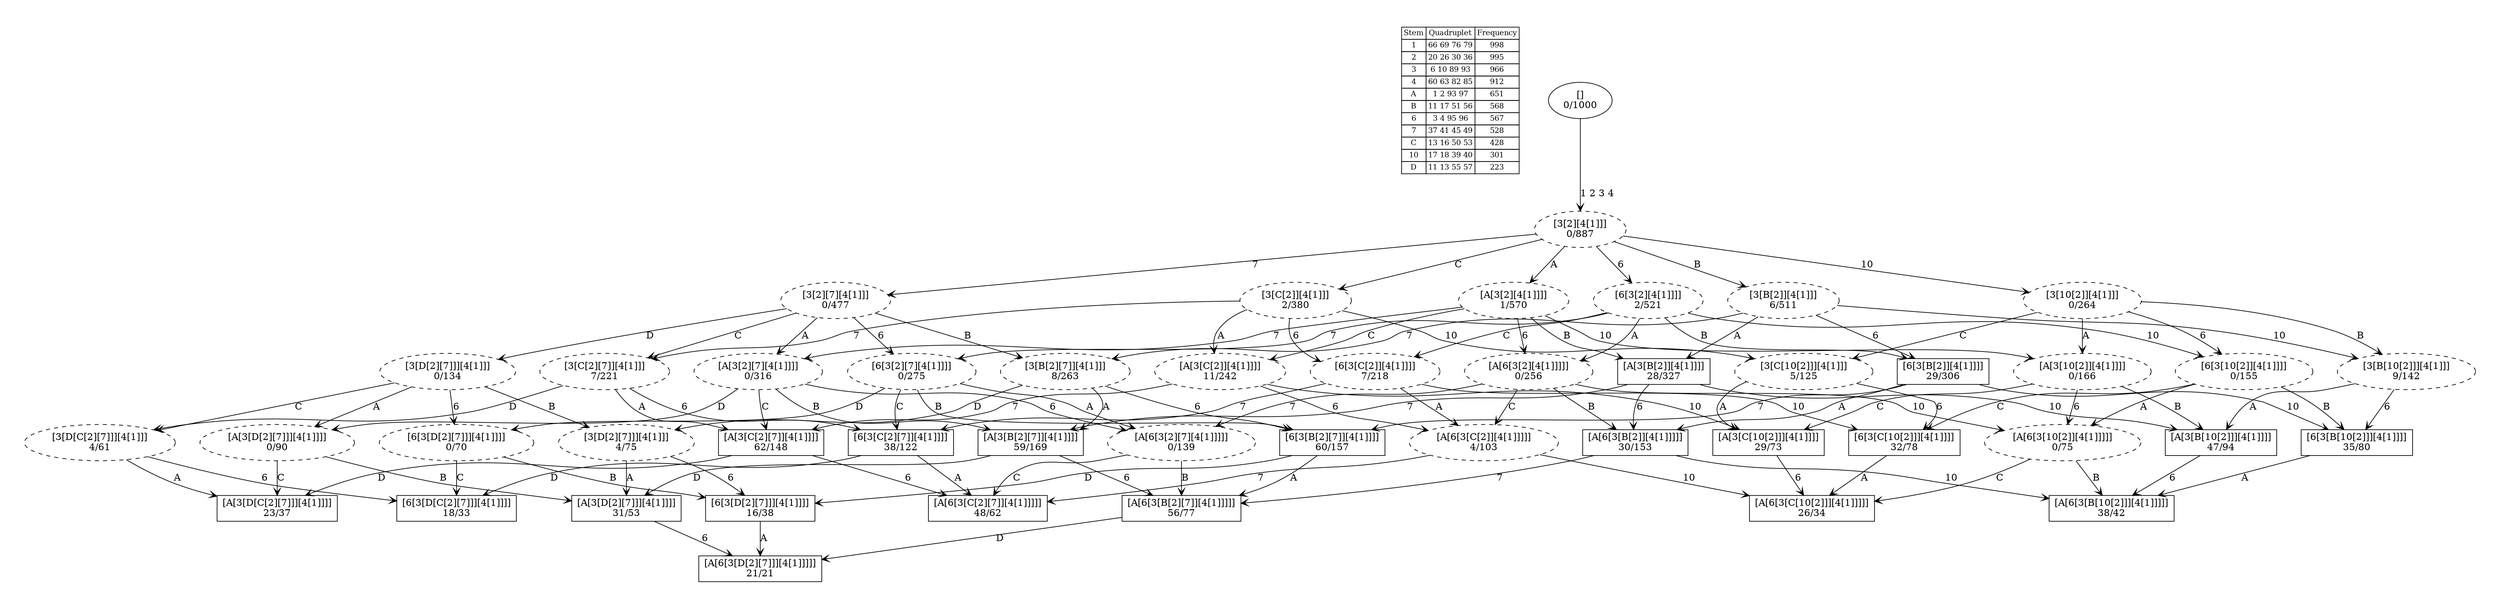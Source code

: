 digraph G {
	pad = 0.5;
	nodesep = 0.5;
"legend" [label = < <table border="0" cellborder="1" cellspacing="0"><tr><td>Stem</td><td>Quadruplet</td><td>Frequency</td></tr>
<tr><td>1</td><td>66 69 76 79</td><td>998</td></tr>
<tr><td>2</td><td>20 26 30 36</td><td>995</td></tr>
<tr><td>3</td><td>6 10 89 93</td><td>966</td></tr>
<tr><td>4</td><td>60 63 82 85</td><td>912</td></tr>
<tr><td>A</td><td>1 2 93 97</td><td>651</td></tr>
<tr><td>B</td><td>11 17 51 56</td><td>568</td></tr>
<tr><td>6</td><td>3 4 95 96</td><td>567</td></tr>
<tr><td>7</td><td>37 41 45 49</td><td>528</td></tr>
<tr><td>C</td><td>13 16 50 53</td><td>428</td></tr>
<tr><td>10</td><td>17 18 39 40</td><td>301</td></tr>
<tr><td>D</td><td>11 13 55 57</td><td>223</td></tr>
</table>>, shape = plaintext, fontsize=11];
"1 2 3 4 A 7 C " [shape = box];
"1 2 3 4 B 6 7 " [shape = box];
"1 2 3 4 A B 7 " [shape = box];
"1 2 3 4 A B 6 7 " [shape = box];
"1 2 3 4 A 6 7 C " [shape = box];
"1 2 3 4 A B 10 " [shape = box];
"1 2 3 4 A B 6 10 " [shape = box];
"1 2 3 4 6 7 C " [shape = box];
"1 2 3 4 B 6 10 " [shape = box];
"1 2 3 4 6 C 10 " [shape = box];
"1 2 3 4 A B 7 D " [shape = box];
"1 2 3 4 A B 6 " [shape = box];
"1 2 3 4 A C 10 " [shape = box];
"1 2 3 4 B 6 " [shape = box];
"1 2 3 4 A B " [shape = box];
"1 2 3 4 A 6 C 10 " [shape = box];
"1 2 3 4 A 7 C D " [shape = box];
"1 2 3 4 A B 6 7 D " [shape = box];
"1 2 3 4 6 7 C D " [shape = box];
"1 2 3 4 B 6 7 D " [shape = box];
"1 2 3 4 7 " [style = dashed];
"1 2 3 4 A 7 " [style = dashed];
"1 2 3 4 A " [style = dashed];
"1 2 3 4 7 C " [style = dashed];
"1 2 3 4 " [style = dashed];
"1 2 3 4 C " [style = dashed];
"1 2 3 4 A C " [style = dashed];
"1 2 3 4 B 7 " [style = dashed];
"1 2 3 4 6 7 " [style = dashed];
"1 2 3 4 B " [style = dashed];
"1 2 3 4 6 " [style = dashed];
"1 2 3 4 A 6 7 " [style = dashed];
"1 2 3 4 A 6 " [style = dashed];
"1 2 3 4 6 C " [style = dashed];
"1 2 3 4 A 6 C " [style = dashed];
"1 2 3 4 B 10 " [style = dashed];
"1 2 3 4 10 " [style = dashed];
"1 2 3 4 A 10 " [style = dashed];
"1 2 3 4 6 10 " [style = dashed];
"1 2 3 4 A 6 10 " [style = dashed];
"1 2 3 4 C 10 " [style = dashed];
"1 2 3 4 A 7 D " [style = dashed];
"1 2 3 4 7 D " [style = dashed];
"1 2 3 4 B 7 D " [style = dashed];
"1 2 3 4 7 C D " [style = dashed];
"1 2 3 4 6 7 D " [style = dashed];
"1 2 3 4 A 7 C " [label = "[A[3[C[2][7]][4[1]]]]\n62/148"];
"1 2 3 4 B 6 7 " [label = "[6[3[B[2][7]][4[1]]]]\n60/157"];
"1 2 3 4 A B 7 " [label = "[A[3[B[2][7]][4[1]]]]\n59/169"];
"1 2 3 4 A B 6 7 " [label = "[A[6[3[B[2][7]][4[1]]]]]\n56/77"];
"1 2 3 4 A 6 7 C " [label = "[A[6[3[C[2][7]][4[1]]]]]\n48/62"];
"1 2 3 4 A B 10 " [label = "[A[3[B[10[2]]][4[1]]]]\n47/94"];
"1 2 3 4 A B 6 10 " [label = "[A[6[3[B[10[2]]][4[1]]]]]\n38/42"];
"1 2 3 4 6 7 C " [label = "[6[3[C[2][7]][4[1]]]]\n38/122"];
"1 2 3 4 B 6 10 " [label = "[6[3[B[10[2]]][4[1]]]]\n35/80"];
"1 2 3 4 6 C 10 " [label = "[6[3[C[10[2]]][4[1]]]]\n32/78"];
"1 2 3 4 A B 7 D " [label = "[A[3[D[2][7]]][4[1]]]]\n31/53"];
"1 2 3 4 A B 6 " [label = "[A[6[3[B[2]][4[1]]]]]\n30/153"];
"1 2 3 4 A C 10 " [label = "[A[3[C[10[2]]][4[1]]]]\n29/73"];
"1 2 3 4 B 6 " [label = "[6[3[B[2]][4[1]]]]\n29/306"];
"1 2 3 4 A B " [label = "[A[3[B[2]][4[1]]]]\n28/327"];
"1 2 3 4 A 6 C 10 " [label = "[A[6[3[C[10[2]]][4[1]]]]]\n26/34"];
"1 2 3 4 A 7 C D " [label = "[A[3[D[C[2][7]]][4[1]]]]\n23/37"];
"1 2 3 4 A B 6 7 D " [label = "[A[6[3[D[2][7]]][4[1]]]]]\n21/21"];
"1 2 3 4 6 7 C D " [label = "[6[3[D[C[2][7]]][4[1]]]]\n18/33"];
"1 2 3 4 B 6 7 D " [label = "[6[3[D[2][7]]][4[1]]]]\n16/38"];
"1 2 3 4 7 " [label = "[3[2][7][4[1]]]\n0/477"];
"1 2 3 4 A 7 " [label = "[A[3[2][7][4[1]]]]\n0/316"];
"1 2 3 4 A " [label = "[A[3[2][4[1]]]]\n1/570"];
"1 2 3 4 7 C " [label = "[3[C[2][7]][4[1]]]\n7/221"];
"1 2 3 4 " [label = "[3[2][4[1]]]\n0/887"];
"1 2 3 4 C " [label = "[3[C[2]][4[1]]]\n2/380"];
"1 2 3 4 A C " [label = "[A[3[C[2]][4[1]]]]\n11/242"];
"1 2 3 4 B 7 " [label = "[3[B[2][7]][4[1]]]\n8/263"];
"1 2 3 4 6 7 " [label = "[6[3[2][7][4[1]]]]\n0/275"];
"1 2 3 4 B " [label = "[3[B[2]][4[1]]]\n6/511"];
"1 2 3 4 6 " [label = "[6[3[2][4[1]]]]\n2/521"];
"1 2 3 4 A 6 7 " [label = "[A[6[3[2][7][4[1]]]]]\n0/139"];
"1 2 3 4 A 6 " [label = "[A[6[3[2][4[1]]]]]\n0/256"];
"1 2 3 4 6 C " [label = "[6[3[C[2]][4[1]]]]\n7/218"];
"1 2 3 4 A 6 C " [label = "[A[6[3[C[2]][4[1]]]]]\n4/103"];
"1 2 3 4 B 10 " [label = "[3[B[10[2]]][4[1]]]\n9/142"];
"1 2 3 4 10 " [label = "[3[10[2]][4[1]]]\n0/264"];
"1 2 3 4 A 10 " [label = "[A[3[10[2]][4[1]]]]\n0/166"];
"1 2 3 4 6 10 " [label = "[6[3[10[2]][4[1]]]]\n0/155"];
"1 2 3 4 A 6 10 " [label = "[A[6[3[10[2]][4[1]]]]]\n0/75"];
"1 2 3 4 C 10 " [label = "[3[C[10[2]]][4[1]]]\n5/125"];
"1 2 3 4 A 7 D " [label = "[A[3[D[2][7]]][4[1]]]]\n0/90"];
"1 2 3 4 7 D " [label = "[3[D[2][7]]][4[1]]]\n0/134"];
"1 2 3 4 B 7 D " [label = "[3[D[2][7]]][4[1]]]\n4/75"];
"1 2 3 4 7 C D " [label = "[3[D[C[2][7]]][4[1]]]\n4/61"];
"1 2 3 4 6 7 D " [label = "[6[3[D[2][7]]][4[1]]]]\n0/70"];
"" [label = "[]\n0/1000"];
"1 2 3 4 A 7 C " -> "1 2 3 4 A 6 7 C " [label = "6 ", arrowhead = vee];
"1 2 3 4 A 7 C " -> "1 2 3 4 A 7 C D " [label = "D ", arrowhead = vee];
"1 2 3 4 B 6 7 " -> "1 2 3 4 A B 6 7 " [label = "A ", arrowhead = vee];
"1 2 3 4 B 6 7 " -> "1 2 3 4 B 6 7 D " [label = "D ", arrowhead = vee];
"1 2 3 4 A B 7 " -> "1 2 3 4 A B 6 7 " [label = "6 ", arrowhead = vee];
"1 2 3 4 A B 7 " -> "1 2 3 4 A B 7 D " [label = "D ", arrowhead = vee];
"1 2 3 4 A B 6 7 " -> "1 2 3 4 A B 6 7 D " [label = "D ", arrowhead = vee];
"1 2 3 4 A B 10 " -> "1 2 3 4 A B 6 10 " [label = "6 ", arrowhead = vee];
"1 2 3 4 6 7 C " -> "1 2 3 4 A 6 7 C " [label = "A ", arrowhead = vee];
"1 2 3 4 6 7 C " -> "1 2 3 4 6 7 C D " [label = "D ", arrowhead = vee];
"1 2 3 4 B 6 10 " -> "1 2 3 4 A B 6 10 " [label = "A ", arrowhead = vee];
"1 2 3 4 6 C 10 " -> "1 2 3 4 A 6 C 10 " [label = "A ", arrowhead = vee];
"1 2 3 4 A B 7 D " -> "1 2 3 4 A B 6 7 D " [label = "6 ", arrowhead = vee];
"1 2 3 4 A B 6 " -> "1 2 3 4 A B 6 7 " [label = "7 ", arrowhead = vee];
"1 2 3 4 A B 6 " -> "1 2 3 4 A B 6 10 " [label = "10 ", arrowhead = vee];
"1 2 3 4 A C 10 " -> "1 2 3 4 A 6 C 10 " [label = "6 ", arrowhead = vee];
"1 2 3 4 B 6 " -> "1 2 3 4 B 6 7 " [label = "7 ", arrowhead = vee];
"1 2 3 4 B 6 " -> "1 2 3 4 B 6 10 " [label = "10 ", arrowhead = vee];
"1 2 3 4 B 6 " -> "1 2 3 4 A B 6 " [label = "A ", arrowhead = vee];
"1 2 3 4 A B " -> "1 2 3 4 A B 7 " [label = "7 ", arrowhead = vee];
"1 2 3 4 A B " -> "1 2 3 4 A B 10 " [label = "10 ", arrowhead = vee];
"1 2 3 4 A B " -> "1 2 3 4 A B 6 " [label = "6 ", arrowhead = vee];
"1 2 3 4 B 6 7 D " -> "1 2 3 4 A B 6 7 D " [label = "A ", arrowhead = vee];
"1 2 3 4 7 " -> "1 2 3 4 A 7 " [label = "A ", arrowhead = vee];
"1 2 3 4 7 " -> "1 2 3 4 7 C " [label = "C ", arrowhead = vee];
"1 2 3 4 7 " -> "1 2 3 4 B 7 " [label = "B ", arrowhead = vee];
"1 2 3 4 7 " -> "1 2 3 4 6 7 " [label = "6 ", arrowhead = vee];
"1 2 3 4 7 " -> "1 2 3 4 7 D " [label = "D ", arrowhead = vee];
"1 2 3 4 A 7 " -> "1 2 3 4 A 7 C " [label = "C ", arrowhead = vee];
"1 2 3 4 A 7 " -> "1 2 3 4 A B 7 " [label = "B ", arrowhead = vee];
"1 2 3 4 A 7 " -> "1 2 3 4 A 6 7 " [label = "6 ", arrowhead = vee];
"1 2 3 4 A 7 " -> "1 2 3 4 A 7 D " [label = "D ", arrowhead = vee];
"1 2 3 4 A " -> "1 2 3 4 A 7 " [label = "7 ", arrowhead = vee];
"1 2 3 4 A " -> "1 2 3 4 A C " [label = "C ", arrowhead = vee];
"1 2 3 4 A " -> "1 2 3 4 A 6 " [label = "6 ", arrowhead = vee];
"1 2 3 4 A " -> "1 2 3 4 A 10 " [label = "10 ", arrowhead = vee];
"1 2 3 4 A " -> "1 2 3 4 A B " [label = "B ", arrowhead = vee];
"1 2 3 4 7 C " -> "1 2 3 4 A 7 C " [label = "A ", arrowhead = vee];
"1 2 3 4 7 C " -> "1 2 3 4 6 7 C " [label = "6 ", arrowhead = vee];
"1 2 3 4 7 C " -> "1 2 3 4 7 C D " [label = "D ", arrowhead = vee];
"1 2 3 4 " -> "1 2 3 4 7 " [label = "7 ", arrowhead = vee];
"1 2 3 4 " -> "1 2 3 4 A " [label = "A ", arrowhead = vee];
"1 2 3 4 " -> "1 2 3 4 C " [label = "C ", arrowhead = vee];
"1 2 3 4 " -> "1 2 3 4 B " [label = "B ", arrowhead = vee];
"1 2 3 4 " -> "1 2 3 4 6 " [label = "6 ", arrowhead = vee];
"1 2 3 4 " -> "1 2 3 4 10 " [label = "10 ", arrowhead = vee];
"1 2 3 4 C " -> "1 2 3 4 7 C " [label = "7 ", arrowhead = vee];
"1 2 3 4 C " -> "1 2 3 4 A C " [label = "A ", arrowhead = vee];
"1 2 3 4 C " -> "1 2 3 4 6 C " [label = "6 ", arrowhead = vee];
"1 2 3 4 C " -> "1 2 3 4 C 10 " [label = "10 ", arrowhead = vee];
"1 2 3 4 A C " -> "1 2 3 4 A 7 C " [label = "7 ", arrowhead = vee];
"1 2 3 4 A C " -> "1 2 3 4 A C 10 " [label = "10 ", arrowhead = vee];
"1 2 3 4 A C " -> "1 2 3 4 A 6 C " [label = "6 ", arrowhead = vee];
"1 2 3 4 B 7 " -> "1 2 3 4 B 6 7 " [label = "6 ", arrowhead = vee];
"1 2 3 4 B 7 " -> "1 2 3 4 A B 7 " [label = "A ", arrowhead = vee];
"1 2 3 4 B 7 " -> "1 2 3 4 B 7 D " [label = "D ", arrowhead = vee];
"1 2 3 4 6 7 " -> "1 2 3 4 B 6 7 " [label = "B ", arrowhead = vee];
"1 2 3 4 6 7 " -> "1 2 3 4 A 6 7 " [label = "A ", arrowhead = vee];
"1 2 3 4 6 7 " -> "1 2 3 4 6 7 D " [label = "D ", arrowhead = vee];
"1 2 3 4 6 7 " -> "1 2 3 4 6 7 C " [label = "C ", arrowhead = vee];
"1 2 3 4 B " -> "1 2 3 4 B 7 " [label = "7 ", arrowhead = vee];
"1 2 3 4 B " -> "1 2 3 4 B 10 " [label = "10 ", arrowhead = vee];
"1 2 3 4 B " -> "1 2 3 4 B 6 " [label = "6 ", arrowhead = vee];
"1 2 3 4 B " -> "1 2 3 4 A B " [label = "A ", arrowhead = vee];
"1 2 3 4 6 " -> "1 2 3 4 6 7 " [label = "7 ", arrowhead = vee];
"1 2 3 4 6 " -> "1 2 3 4 A 6 " [label = "A ", arrowhead = vee];
"1 2 3 4 6 " -> "1 2 3 4 6 C " [label = "C ", arrowhead = vee];
"1 2 3 4 6 " -> "1 2 3 4 6 10 " [label = "10 ", arrowhead = vee];
"1 2 3 4 6 " -> "1 2 3 4 B 6 " [label = "B ", arrowhead = vee];
"1 2 3 4 A 6 7 " -> "1 2 3 4 A B 6 7 " [label = "B ", arrowhead = vee];
"1 2 3 4 A 6 7 " -> "1 2 3 4 A 6 7 C " [label = "C ", arrowhead = vee];
"1 2 3 4 A 6 " -> "1 2 3 4 A 6 7 " [label = "7 ", arrowhead = vee];
"1 2 3 4 A 6 " -> "1 2 3 4 A 6 C " [label = "C ", arrowhead = vee];
"1 2 3 4 A 6 " -> "1 2 3 4 A 6 10 " [label = "10 ", arrowhead = vee];
"1 2 3 4 A 6 " -> "1 2 3 4 A B 6 " [label = "B ", arrowhead = vee];
"1 2 3 4 6 C " -> "1 2 3 4 6 C 10 " [label = "10 ", arrowhead = vee];
"1 2 3 4 6 C " -> "1 2 3 4 A 6 C " [label = "A ", arrowhead = vee];
"1 2 3 4 6 C " -> "1 2 3 4 6 7 C " [label = "7 ", arrowhead = vee];
"1 2 3 4 A 6 C " -> "1 2 3 4 A 6 7 C " [label = "7 ", arrowhead = vee];
"1 2 3 4 A 6 C " -> "1 2 3 4 A 6 C 10 " [label = "10 ", arrowhead = vee];
"1 2 3 4 B 10 " -> "1 2 3 4 A B 10 " [label = "A ", arrowhead = vee];
"1 2 3 4 B 10 " -> "1 2 3 4 B 6 10 " [label = "6 ", arrowhead = vee];
"1 2 3 4 10 " -> "1 2 3 4 B 10 " [label = "B ", arrowhead = vee];
"1 2 3 4 10 " -> "1 2 3 4 A 10 " [label = "A ", arrowhead = vee];
"1 2 3 4 10 " -> "1 2 3 4 6 10 " [label = "6 ", arrowhead = vee];
"1 2 3 4 10 " -> "1 2 3 4 C 10 " [label = "C ", arrowhead = vee];
"1 2 3 4 A 10 " -> "1 2 3 4 A B 10 " [label = "B ", arrowhead = vee];
"1 2 3 4 A 10 " -> "1 2 3 4 A C 10 " [label = "C ", arrowhead = vee];
"1 2 3 4 A 10 " -> "1 2 3 4 A 6 10 " [label = "6 ", arrowhead = vee];
"1 2 3 4 6 10 " -> "1 2 3 4 6 C 10 " [label = "C ", arrowhead = vee];
"1 2 3 4 6 10 " -> "1 2 3 4 A 6 10 " [label = "A ", arrowhead = vee];
"1 2 3 4 6 10 " -> "1 2 3 4 B 6 10 " [label = "B ", arrowhead = vee];
"1 2 3 4 A 6 10 " -> "1 2 3 4 A B 6 10 " [label = "B ", arrowhead = vee];
"1 2 3 4 A 6 10 " -> "1 2 3 4 A 6 C 10 " [label = "C ", arrowhead = vee];
"1 2 3 4 C 10 " -> "1 2 3 4 6 C 10 " [label = "6 ", arrowhead = vee];
"1 2 3 4 C 10 " -> "1 2 3 4 A C 10 " [label = "A ", arrowhead = vee];
"1 2 3 4 A 7 D " -> "1 2 3 4 A B 7 D " [label = "B ", arrowhead = vee];
"1 2 3 4 A 7 D " -> "1 2 3 4 A 7 C D " [label = "C ", arrowhead = vee];
"1 2 3 4 7 D " -> "1 2 3 4 A 7 D " [label = "A ", arrowhead = vee];
"1 2 3 4 7 D " -> "1 2 3 4 B 7 D " [label = "B ", arrowhead = vee];
"1 2 3 4 7 D " -> "1 2 3 4 7 C D " [label = "C ", arrowhead = vee];
"1 2 3 4 7 D " -> "1 2 3 4 6 7 D " [label = "6 ", arrowhead = vee];
"1 2 3 4 B 7 D " -> "1 2 3 4 A B 7 D " [label = "A ", arrowhead = vee];
"1 2 3 4 B 7 D " -> "1 2 3 4 B 6 7 D " [label = "6 ", arrowhead = vee];
"1 2 3 4 7 C D " -> "1 2 3 4 A 7 C D " [label = "A ", arrowhead = vee];
"1 2 3 4 7 C D " -> "1 2 3 4 6 7 C D " [label = "6 ", arrowhead = vee];
"1 2 3 4 6 7 D " -> "1 2 3 4 6 7 C D " [label = "C ", arrowhead = vee];
"1 2 3 4 6 7 D " -> "1 2 3 4 B 6 7 D " [label = "B ", arrowhead = vee];
"" -> "1 2 3 4 " [label = "1 2 3 4 ", arrowhead = vee];
}